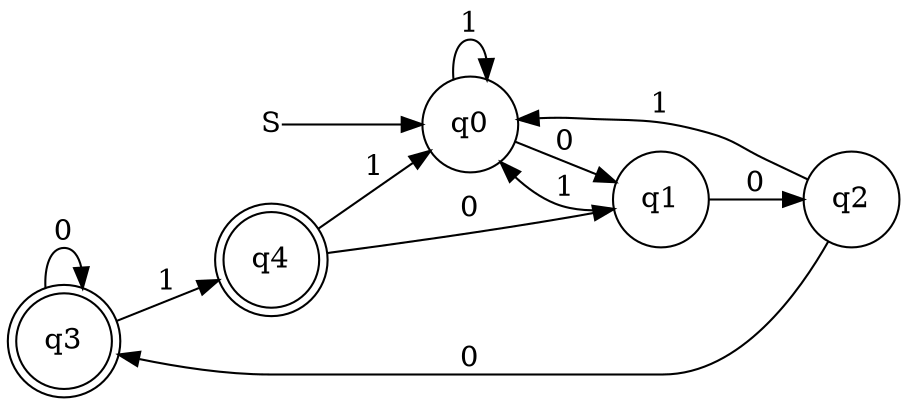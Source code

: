 digraph cinite_state_machine {
rankdir=LR;
size="50,50"
node [shape = doublecircle]; q3 q4 ;
node [shape = circle]; q0;
node [shape = plain]; "S";
"S" -> q0;
node [shape = circle];
q0 -> q0 [label = "1"];
q0 -> q1 [label = "0"];
q1 -> q0 [label = "1"];
q1 -> q2 [label = "0"];
q2 -> q0 [label = "1"];
q2 -> q3 [label = "0"];
q3 -> q3 [label = "0"];
q3 -> q4 [label = "1"];
q4 -> q0 [label = "1"];
q4 -> q1 [label = "0"];
}
